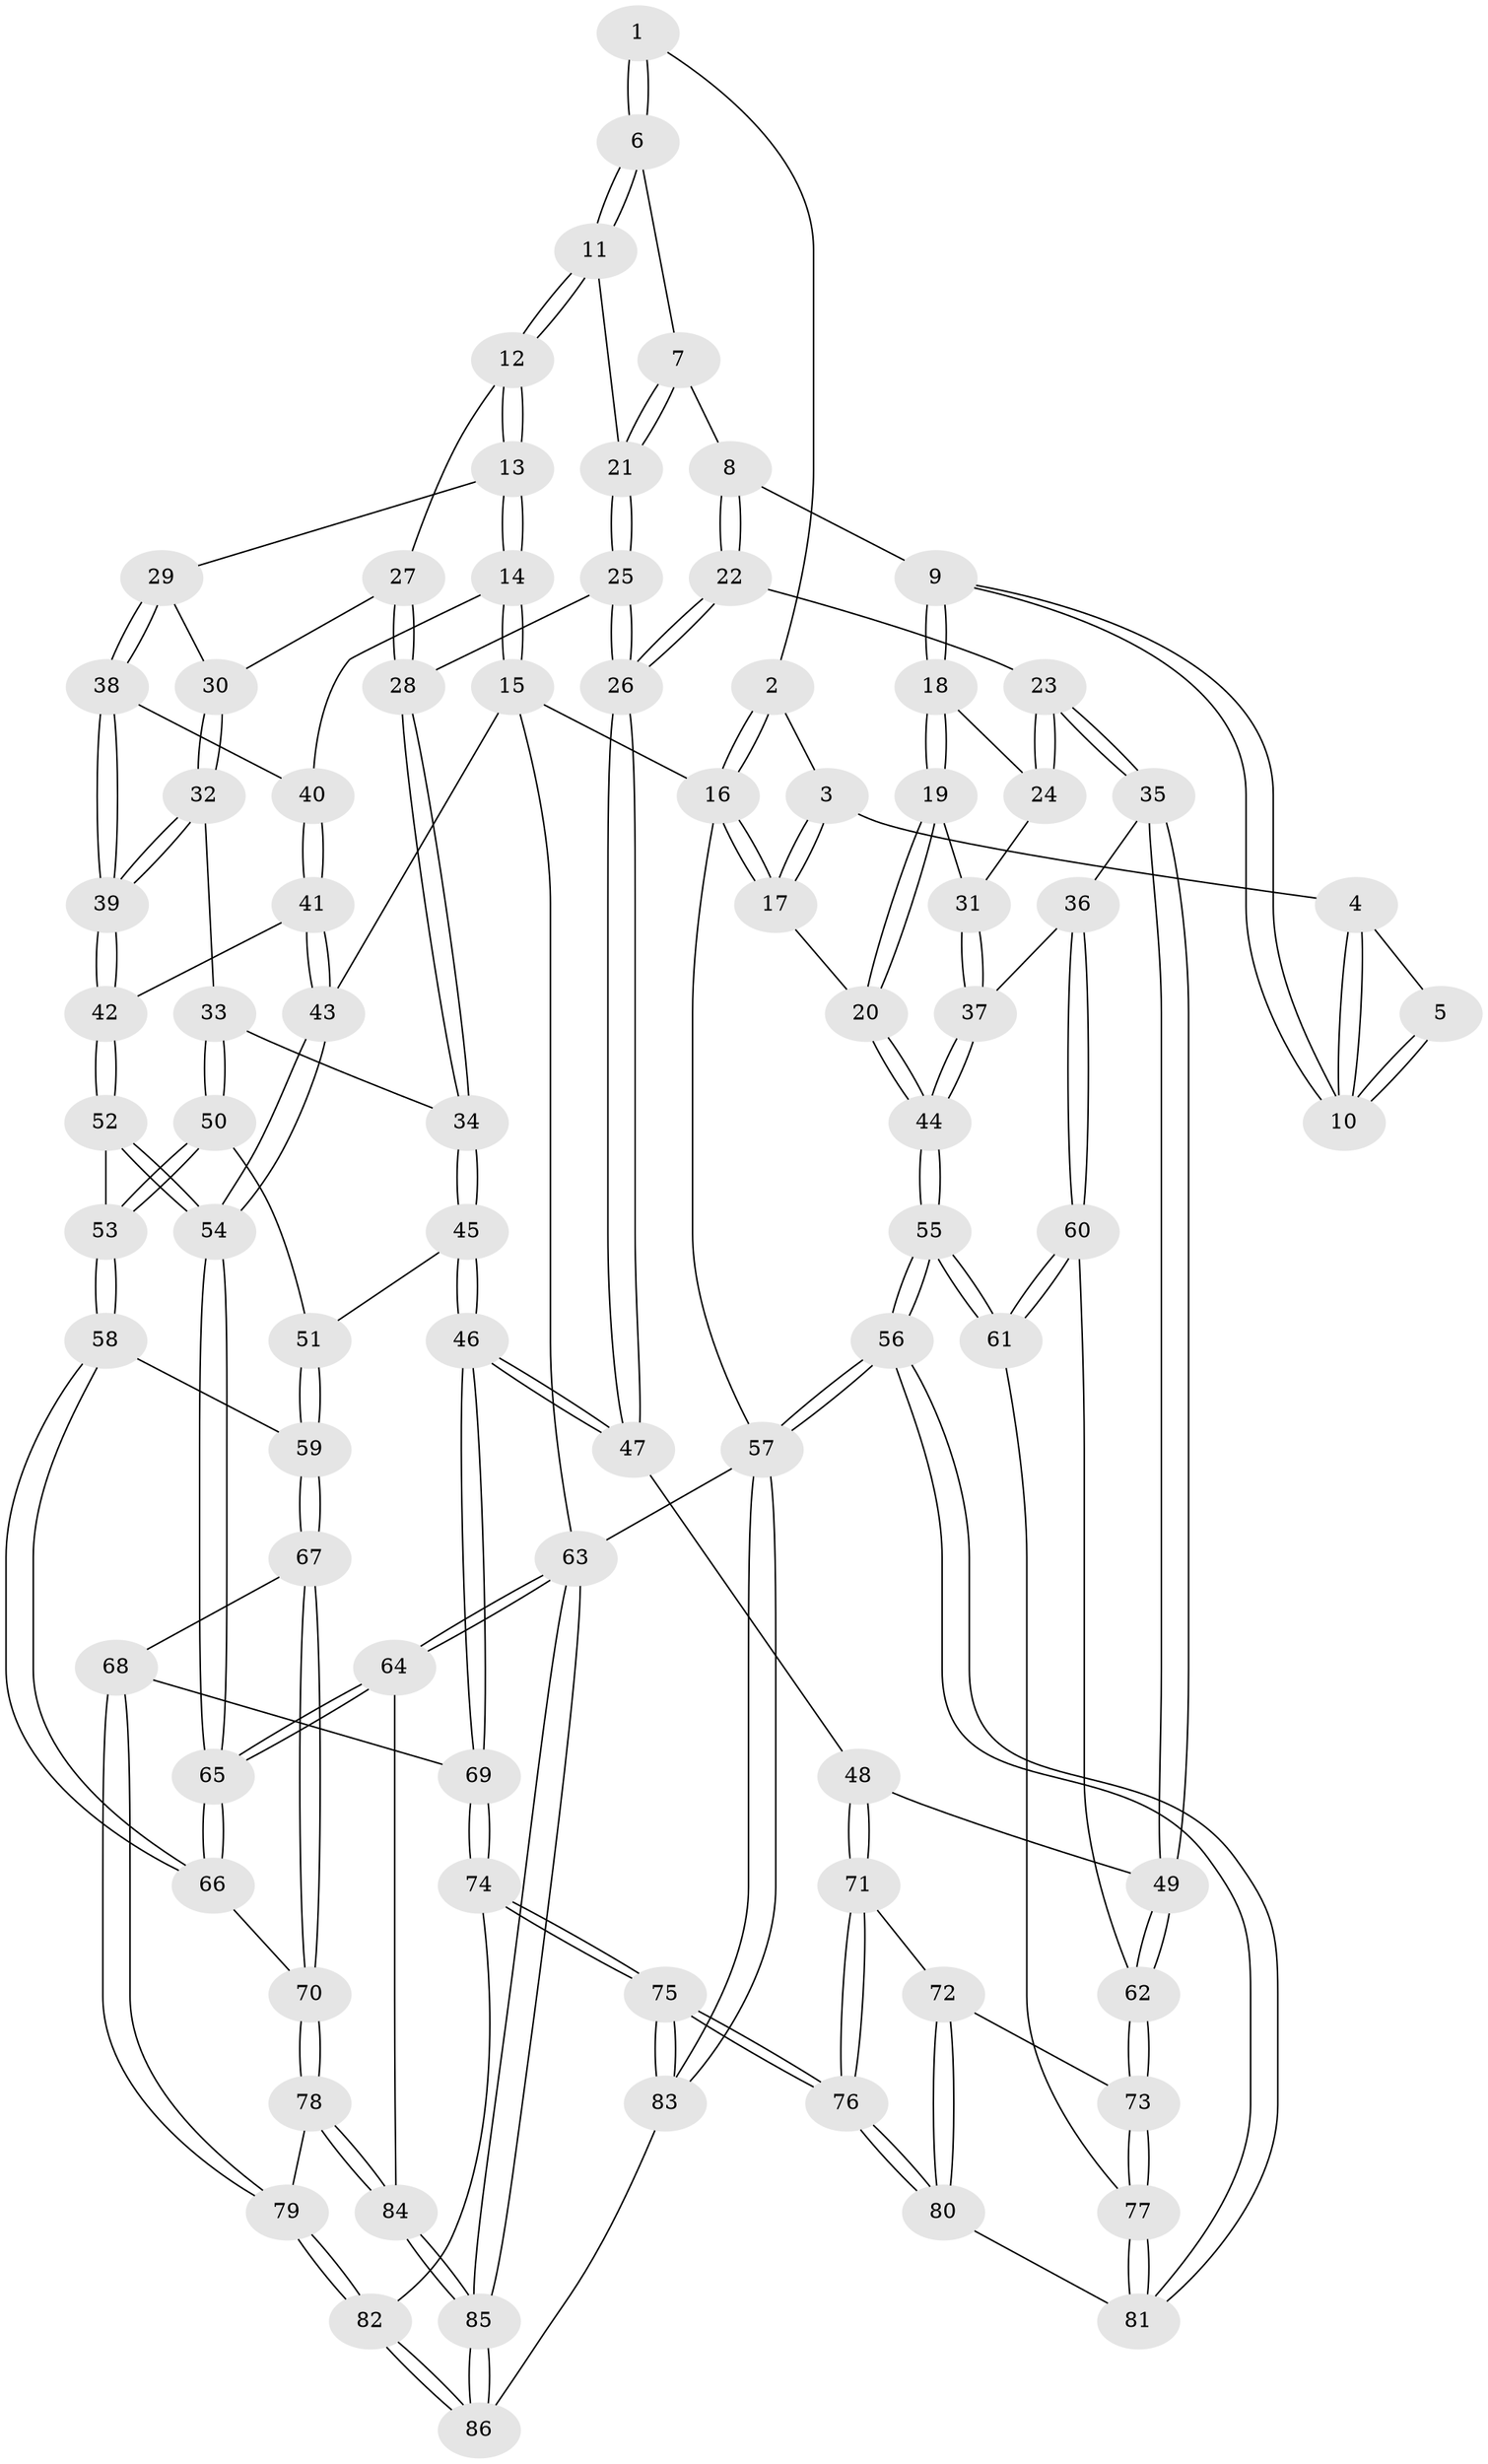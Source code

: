 // Generated by graph-tools (version 1.1) at 2025/16/03/09/25 04:16:44]
// undirected, 86 vertices, 212 edges
graph export_dot {
graph [start="1"]
  node [color=gray90,style=filled];
  1 [pos="+0.24573072056233772+0"];
  2 [pos="+0.10458121734763176+0"];
  3 [pos="+0.04349413095218094+0.08358593760566597"];
  4 [pos="+0.05445317626850253+0.0846758254516212"];
  5 [pos="+0.2270406790885861+0"];
  6 [pos="+0.37485033236965043+0"];
  7 [pos="+0.3327544703630295+0.10823534518357465"];
  8 [pos="+0.32436691591036454+0.12465277609870216"];
  9 [pos="+0.16031429042744566+0.1516298299690036"];
  10 [pos="+0.13718288875401322+0.11926310087381835"];
  11 [pos="+0.8075964357862747+0"];
  12 [pos="+1+0"];
  13 [pos="+1+0"];
  14 [pos="+1+0"];
  15 [pos="+1+0"];
  16 [pos="+0+0"];
  17 [pos="+0+0.13553018492161634"];
  18 [pos="+0.13428420493641197+0.22162427991928327"];
  19 [pos="+0+0.2739195188083096"];
  20 [pos="+0+0.2870109727129745"];
  21 [pos="+0.6062180357319525+0.174872997142407"];
  22 [pos="+0.36040982995432613+0.3057046470041567"];
  23 [pos="+0.2524908959594213+0.32739711221098866"];
  24 [pos="+0.1791915508889329+0.2964686515400531"];
  25 [pos="+0.5832545848201448+0.28056346035558055"];
  26 [pos="+0.4169170638979137+0.3466481046263458"];
  27 [pos="+0.7863496893673553+0.30380106396992806"];
  28 [pos="+0.6079701151687733+0.30493209621620526"];
  29 [pos="+0.8487945569520456+0.35279118781538055"];
  30 [pos="+0.8007739291651892+0.3302482548646062"];
  31 [pos="+0.12675965613654416+0.34867886232511647"];
  32 [pos="+0.7690350344373648+0.398853342894551"];
  33 [pos="+0.6896715165643604+0.4262302454545354"];
  34 [pos="+0.6471577684223467+0.3966558036651817"];
  35 [pos="+0.17753730675968465+0.5007019450863288"];
  36 [pos="+0.11691727084068497+0.4911001925029835"];
  37 [pos="+0.0907162928659049+0.4780258923770632"];
  38 [pos="+0.867015428323122+0.36951246843343516"];
  39 [pos="+0.8579817146130855+0.4650936106270556"];
  40 [pos="+0.9045468476930301+0.35595894468604894"];
  41 [pos="+1+0.42315512662088606"];
  42 [pos="+0.8632862959469554+0.4829180482127586"];
  43 [pos="+1+0.41398078053647575"];
  44 [pos="+0+0.45933224582120763"];
  45 [pos="+0.5525444171920412+0.5493717697769025"];
  46 [pos="+0.48757062347140717+0.5919302128166049"];
  47 [pos="+0.407273743197898+0.5304892219283395"];
  48 [pos="+0.30991271342021404+0.5631935800128605"];
  49 [pos="+0.20786149248381694+0.5245124625421118"];
  50 [pos="+0.7148711370127463+0.48068166926568123"];
  51 [pos="+0.6709735492716488+0.5462900959464322"];
  52 [pos="+0.8475849050189737+0.5329420442403439"];
  53 [pos="+0.8351661497278121+0.540753467948491"];
  54 [pos="+1+0.685748411038769"];
  55 [pos="+0+0.6383098026309869"];
  56 [pos="+0+1"];
  57 [pos="+0+1"];
  58 [pos="+0.8317013434122903+0.5477966228818667"];
  59 [pos="+0.7135174667295318+0.6201911811840554"];
  60 [pos="+0.08359843847075854+0.6567932383829804"];
  61 [pos="+0.060931046950831985+0.6710500254904421"];
  62 [pos="+0.14514461967840198+0.6575467224188588"];
  63 [pos="+1+1"];
  64 [pos="+1+0.8467251785689122"];
  65 [pos="+1+0.7375896959887747"];
  66 [pos="+0.8450969224750231+0.7570491739168338"];
  67 [pos="+0.7116543124931722+0.6246769525788188"];
  68 [pos="+0.6067254476039237+0.6590126586124753"];
  69 [pos="+0.4956941831525146+0.6149752474158263"];
  70 [pos="+0.7850009464399148+0.7920586644698028"];
  71 [pos="+0.26788284905010057+0.6928839493859713"];
  72 [pos="+0.21272292269983953+0.6987672274819962"];
  73 [pos="+0.1895821627898457+0.700141686239474"];
  74 [pos="+0.4529990817387264+0.8392335626149084"];
  75 [pos="+0.37059299997787387+0.9000980019865754"];
  76 [pos="+0.349557328087122+0.8799534502353659"];
  77 [pos="+0.11619079418608261+0.7938691809289149"];
  78 [pos="+0.7720161115197359+0.808300476061669"];
  79 [pos="+0.6963650531489248+0.819244945917612"];
  80 [pos="+0.1902774146644512+0.8322421040346892"];
  81 [pos="+0.11421980330339339+0.8128338626145628"];
  82 [pos="+0.6289413336418771+0.8596849445204457"];
  83 [pos="+0.3220584170242948+1"];
  84 [pos="+0.8260243047897466+0.9376487559841412"];
  85 [pos="+0.7943206969530517+1"];
  86 [pos="+0.6793946387477205+1"];
  1 -- 2;
  1 -- 6;
  1 -- 6;
  2 -- 3;
  2 -- 16;
  2 -- 16;
  3 -- 4;
  3 -- 17;
  3 -- 17;
  4 -- 5;
  4 -- 10;
  4 -- 10;
  5 -- 10;
  5 -- 10;
  6 -- 7;
  6 -- 11;
  6 -- 11;
  7 -- 8;
  7 -- 21;
  7 -- 21;
  8 -- 9;
  8 -- 22;
  8 -- 22;
  9 -- 10;
  9 -- 10;
  9 -- 18;
  9 -- 18;
  11 -- 12;
  11 -- 12;
  11 -- 21;
  12 -- 13;
  12 -- 13;
  12 -- 27;
  13 -- 14;
  13 -- 14;
  13 -- 29;
  14 -- 15;
  14 -- 15;
  14 -- 40;
  15 -- 16;
  15 -- 43;
  15 -- 63;
  16 -- 17;
  16 -- 17;
  16 -- 57;
  17 -- 20;
  18 -- 19;
  18 -- 19;
  18 -- 24;
  19 -- 20;
  19 -- 20;
  19 -- 31;
  20 -- 44;
  20 -- 44;
  21 -- 25;
  21 -- 25;
  22 -- 23;
  22 -- 26;
  22 -- 26;
  23 -- 24;
  23 -- 24;
  23 -- 35;
  23 -- 35;
  24 -- 31;
  25 -- 26;
  25 -- 26;
  25 -- 28;
  26 -- 47;
  26 -- 47;
  27 -- 28;
  27 -- 28;
  27 -- 30;
  28 -- 34;
  28 -- 34;
  29 -- 30;
  29 -- 38;
  29 -- 38;
  30 -- 32;
  30 -- 32;
  31 -- 37;
  31 -- 37;
  32 -- 33;
  32 -- 39;
  32 -- 39;
  33 -- 34;
  33 -- 50;
  33 -- 50;
  34 -- 45;
  34 -- 45;
  35 -- 36;
  35 -- 49;
  35 -- 49;
  36 -- 37;
  36 -- 60;
  36 -- 60;
  37 -- 44;
  37 -- 44;
  38 -- 39;
  38 -- 39;
  38 -- 40;
  39 -- 42;
  39 -- 42;
  40 -- 41;
  40 -- 41;
  41 -- 42;
  41 -- 43;
  41 -- 43;
  42 -- 52;
  42 -- 52;
  43 -- 54;
  43 -- 54;
  44 -- 55;
  44 -- 55;
  45 -- 46;
  45 -- 46;
  45 -- 51;
  46 -- 47;
  46 -- 47;
  46 -- 69;
  46 -- 69;
  47 -- 48;
  48 -- 49;
  48 -- 71;
  48 -- 71;
  49 -- 62;
  49 -- 62;
  50 -- 51;
  50 -- 53;
  50 -- 53;
  51 -- 59;
  51 -- 59;
  52 -- 53;
  52 -- 54;
  52 -- 54;
  53 -- 58;
  53 -- 58;
  54 -- 65;
  54 -- 65;
  55 -- 56;
  55 -- 56;
  55 -- 61;
  55 -- 61;
  56 -- 57;
  56 -- 57;
  56 -- 81;
  56 -- 81;
  57 -- 83;
  57 -- 83;
  57 -- 63;
  58 -- 59;
  58 -- 66;
  58 -- 66;
  59 -- 67;
  59 -- 67;
  60 -- 61;
  60 -- 61;
  60 -- 62;
  61 -- 77;
  62 -- 73;
  62 -- 73;
  63 -- 64;
  63 -- 64;
  63 -- 85;
  63 -- 85;
  64 -- 65;
  64 -- 65;
  64 -- 84;
  65 -- 66;
  65 -- 66;
  66 -- 70;
  67 -- 68;
  67 -- 70;
  67 -- 70;
  68 -- 69;
  68 -- 79;
  68 -- 79;
  69 -- 74;
  69 -- 74;
  70 -- 78;
  70 -- 78;
  71 -- 72;
  71 -- 76;
  71 -- 76;
  72 -- 73;
  72 -- 80;
  72 -- 80;
  73 -- 77;
  73 -- 77;
  74 -- 75;
  74 -- 75;
  74 -- 82;
  75 -- 76;
  75 -- 76;
  75 -- 83;
  75 -- 83;
  76 -- 80;
  76 -- 80;
  77 -- 81;
  77 -- 81;
  78 -- 79;
  78 -- 84;
  78 -- 84;
  79 -- 82;
  79 -- 82;
  80 -- 81;
  82 -- 86;
  82 -- 86;
  83 -- 86;
  84 -- 85;
  84 -- 85;
  85 -- 86;
  85 -- 86;
}

